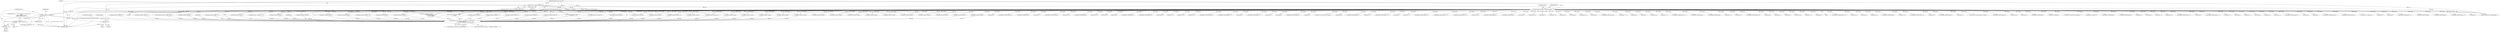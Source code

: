 digraph "0_tcpdump_3c8a2b0e91d8d8947e89384dacf6b54673083e71@pointer" {
"1002149" [label="(Call,ipaddr_string(ndo, obj_tptr))"];
"1000143" [label="(MethodParameterIn,netdissect_options *ndo)"];
"1000312" [label="(Call,obj_tptr=tptr+sizeof(struct rsvp_object_header))"];
"1000182" [label="(Call,(const struct rsvp_object_header *)tptr)"];
"1000146" [label="(MethodParameterIn,const u_char *tptr)"];
"1002152" [label="(Call,EXTRACT_16BITS(obj_tptr + 6))"];
"1002153" [label="(Call,obj_tptr + 6)"];
"1002159" [label="(Call,obj_tptr+=8)"];
"1003345" [label="(Call,print_unknown_data(ndo, tptr + sizeof(struct rsvp_object_header), \"\n\t    \", /* FIXME indentation */\n                               rsvp_obj_len - sizeof(struct rsvp_object_header)))"];
"1001471" [label="(Call,EXTRACT_32BITS(obj_tptr + 4))"];
"1000939" [label="(Call,ip6addr_string(ndo, obj_tptr))"];
"1002783" [label="(Call,obj_tptr+=20)"];
"1003388" [label="(MethodReturn,RET)"];
"1000909" [label="(Call,ip6addr_string(ndo, obj_tptr))"];
"1003347" [label="(Call,tptr + sizeof(struct rsvp_object_header))"];
"1002806" [label="(Call,EXTRACT_16BITS(obj_tptr+2))"];
"1001998" [label="(Call,EXTRACT_32BITS(obj_tptr))"];
"1001484" [label="(Call,obj_tptr+1)"];
"1000469" [label="(Call,ip6addr_string(ndo, obj_tptr + 20))"];
"1002577" [label="(Call,ipaddr_string(ndo, obj_tptr + 4))"];
"1002547" [label="(Call,obj_tptr+=16)"];
"1000180" [label="(Call,rsvp_obj_header = (const struct rsvp_object_header *)tptr)"];
"1001585" [label="(Call,obj_tptr+3)"];
"1002936" [label="(Call,obj_tptr+=4)"];
"1003208" [label="(Call,obj_tptr + 8)"];
"1002639" [label="(Call,obj_tptr+5)"];
"1003214" [label="(Call,obj_tptr+=12)"];
"1002153" [label="(Call,obj_tptr + 6)"];
"1001410" [label="(Call,obj_tptr+6)"];
"1001120" [label="(Call,EXTRACT_16BITS(obj_tptr+4))"];
"1001615" [label="(Call,obj_tptr + 4 + i)"];
"1001830" [label="(Call,obj_tptr+4)"];
"1002312" [label="(Call,ipaddr_string(ndo, obj_tptr))"];
"1000577" [label="(Call,ipaddr_string(ndo, obj_tptr + 8))"];
"1001023" [label="(Call,ipaddr_string(ndo, obj_tptr+8))"];
"1000532" [label="(Call,ipaddr_string(ndo, obj_tptr))"];
"1000313" [label="(Identifier,obj_tptr)"];
"1002152" [label="(Call,EXTRACT_16BITS(obj_tptr + 6))"];
"1001270" [label="(Call,obj_tptr+1)"];
"1001293" [label="(Call,obj_tptr+=4)"];
"1001769" [label="(Call,obj_tptr + 4)"];
"1002574" [label="(Call,ipaddr_string(ndo, obj_tptr))"];
"1001093" [label="(Call,EXTRACT_16BITS(obj_tptr + 2))"];
"1000314" [label="(Call,tptr+sizeof(struct rsvp_object_header))"];
"1000793" [label="(Call,EXTRACT_32BITS(obj_tptr))"];
"1001552" [label="(Call,EXTRACT_32BITS(obj_tptr))"];
"1003352" [label="(Call,rsvp_obj_len - sizeof(struct rsvp_object_header))"];
"1000614" [label="(Call,ipaddr_string(ndo, obj_tptr))"];
"1000361" [label="(Call,ipaddr_string(ndo, obj_tptr))"];
"1003346" [label="(Identifier,ndo)"];
"1002280" [label="(Call,ip6addr_string(ndo, obj_tptr+20))"];
"1001094" [label="(Call,obj_tptr + 2)"];
"1001220" [label="(Call,obj_tptr + 4)"];
"1002179" [label="(Call,ip6addr_string(ndo, obj_tptr))"];
"1003207" [label="(Call,EXTRACT_32BITS(obj_tptr + 8))"];
"1001141" [label="(Call,obj_tptr+8)"];
"1000504" [label="(Call,ip6addr_string(ndo, obj_tptr + 8))"];
"1001065" [label="(Call,obj_tptr + 2)"];
"1003077" [label="(Call,signature_verify(ndo, pptr, plen,\n                                            obj_ptr.rsvp_obj_integrity->digest,\n                                            rsvp_clear_checksum,\n                                            rsvp_com_header))"];
"1001451" [label="(Call,obj_tptr+2)"];
"1002713" [label="(Call,obj_tptr+=8)"];
"1000182" [label="(Call,(const struct rsvp_object_header *)tptr)"];
"1000461" [label="(Call,ip6addr_string(ndo, obj_tptr))"];
"1001847" [label="(Call,obj_tptr + 12)"];
"1001957" [label="(Call,ip6addr_string(ndo, obj_tptr))"];
"1001446" [label="(Call,obj_tptr+2)"];
"1000569" [label="(Call,ipaddr_string(ndo, obj_tptr))"];
"1000174" [label="(Block,)"];
"1000319" [label="(Identifier,obj_tlen)"];
"1001146" [label="(Call,EXTRACT_16BITS(obj_tptr + 10))"];
"1001472" [label="(Call,obj_tptr + 4)"];
"1002874" [label="(Call,print_unknown_data(ndo, obj_tptr + 2, \"\n\t\t\", *(obj_tptr + 1) - 2))"];
"1001478" [label="(Call,obj_tptr+1)"];
"1003222" [label="(Call,obj_tptr+=4)"];
"1000744" [label="(Call,EXTRACT_32BITS(obj_tptr))"];
"1002161" [label="(Literal,8)"];
"1002746" [label="(Call,ip6addr_string(ndo, obj_tptr))"];
"1001147" [label="(Call,obj_tptr + 10)"];
"1001286" [label="(Call,EXTRACT_16BITS(obj_tptr + 2))"];
"1002155" [label="(Literal,6)"];
"1000642" [label="(Call,ip6addr_string(ndo, obj_tptr))"];
"1002154" [label="(Identifier,obj_tptr)"];
"1001121" [label="(Call,obj_tptr+4)"];
"1000143" [label="(MethodParameterIn,netdissect_options *ndo)"];
"1003329" [label="(Call,print_unknown_data(ndo, obj_tptr, \"\n\t    \", obj_tlen))"];
"1003278" [label="(Call,ipaddr_string(ndo, obj_tptr))"];
"1001282" [label="(Call,EXTRACT_16BITS(obj_tptr+2))"];
"1001127" [label="(Call,obj_tptr + 6)"];
"1002985" [label="(Call,(const struct rsvp_obj_integrity_t *)obj_tptr)"];
"1001196" [label="(Call,EXTRACT_32BITS(obj_tptr+8))"];
"1002151" [label="(Identifier,obj_tptr)"];
"1002239" [label="(Call,ipaddr_string(ndo, obj_tptr))"];
"1002046" [label="(Call,obj_tptr+=4)"];
"1001405" [label="(Call,obj_tptr+2)"];
"1000497" [label="(Call,EXTRACT_32BITS(obj_tptr))"];
"1001882" [label="(Call,obj_tptr+=subobj_len)"];
"1002473" [label="(Call,obj_tptr+=sizeof(struct rsvp_obj_frr_t))"];
"1002656" [label="(Call,ipaddr_string(ndo, obj_tptr))"];
"1001481" [label="(Call,obj_tptr+=*(obj_tptr+1))"];
"1000312" [label="(Call,obj_tptr=tptr+sizeof(struct rsvp_object_header))"];
"1003162" [label="(Call,EXTRACT_16BITS(obj_tptr))"];
"1000184" [label="(Identifier,tptr)"];
"1002608" [label="(Call,EXTRACT_32BITS(obj_tptr))"];
"1002807" [label="(Call,obj_tptr+2)"];
"1001207" [label="(Call,obj_tptr+4)"];
"1000950" [label="(Call,ip6addr_string(ndo, obj_tptr+20))"];
"1001105" [label="(Call,obj_tptr + 4)"];
"1002132" [label="(Block,)"];
"1002149" [label="(Call,ipaddr_string(ndo, obj_tptr))"];
"1003351" [label="(Literal,\"\n\t    \")"];
"1001071" [label="(Call,obj_tptr+=4)"];
"1000982" [label="(Call,ipaddr_string(ndo, obj_tptr))"];
"1001012" [label="(Call,ipaddr_string(ndo, obj_tptr))"];
"1001176" [label="(Call,EXTRACT_16BITS(obj_tptr + 2))"];
"1001460" [label="(Call,obj_tptr+3)"];
"1002929" [label="(Call,EXTRACT_24BITS(obj_tptr + 1))"];
"1002042" [label="(Call,obj_tptr + 2)"];
"1000842" [label="(Call,obj_tptr+1)"];
"1001403" [label="(Call,ipaddr_string(ndo, obj_tptr+2))"];
"1001788" [label="(Call,ip6addr_string(ndo, obj_tptr + 4))"];
"1002141" [label="(Call,ND_PRINT((ndo, \"%s  Source Address: %s, Source Port: %u\",\n                       ident,\n                       ipaddr_string(ndo, obj_tptr),\n                       EXTRACT_16BITS(obj_tptr + 6))))"];
"1001321" [label="(Call,obj_tptr + 1)"];
"1000408" [label="(Call,ip6addr_string(ndo, obj_tptr))"];
"1003204" [label="(Call,obj_tptr+4)"];
"1001767" [label="(Call,ipaddr_string(ndo, obj_tptr + 4))"];
"1001664" [label="(Call,obj_tptr+3)"];
"1001869" [label="(Call,obj_tptr + 4)"];
"1002644" [label="(Call,EXTRACT_16BITS(obj_tptr+6))"];
"1001644" [label="(Call,obj_tptr+2)"];
"1002353" [label="(Call,ipaddr_string(ndo, obj_tptr+8))"];
"1001275" [label="(Call,obj_tptr+1)"];
"1001189" [label="(Call,EXTRACT_32BITS(obj_tptr+4))"];
"1002269" [label="(Call,ip6addr_string(ndo, obj_tptr))"];
"1001829" [label="(Call,EXTRACT_32BITS(obj_tptr+4))"];
"1003357" [label="(Identifier,tptr)"];
"1001659" [label="(Call,obj_tptr+=4+*(obj_tptr+3))"];
"1002729" [label="(Call,obj_tptr+17)"];
"1001375" [label="(Call,obj_tptr+6)"];
"1003356" [label="(Call,tptr+=rsvp_obj_len)"];
"1001868" [label="(Call,EXTRACT_32BITS(obj_tptr + 4))"];
"1000768" [label="(Call,EXTRACT_32BITS(obj_tptr))"];
"1002818" [label="(Call,EXTRACT_16BITS(obj_tptr))"];
"1001064" [label="(Call,EXTRACT_16BITS(obj_tptr + 2))"];
"1000146" [label="(MethodParameterIn,const u_char *tptr)"];
"1001837" [label="(Call,obj_tptr+4)"];
"1001468" [label="(Call,obj_tptr+3)"];
"1003203" [label="(Call,EXTRACT_32BITS(obj_tptr+4))"];
"1003133" [label="(Call,EXTRACT_32BITS(obj_tptr))"];
"1001921" [label="(Call,ipaddr_string(ndo, obj_tptr))"];
"1003345" [label="(Call,print_unknown_data(ndo, tptr + sizeof(struct rsvp_object_header), \"\n\t    \", /* FIXME indentation */\n                               rsvp_obj_len - sizeof(struct rsvp_object_header)))"];
"1001177" [label="(Call,obj_tptr + 2)"];
"1002148" [label="(Block,)"];
"1001140" [label="(Call,EXTRACT_16BITS(obj_tptr+8))"];
"1002162" [label="(ControlStructure,break;)"];
"1001154" [label="(Call,obj_tptr+=12)"];
"1002342" [label="(Call,ipaddr_string(ndo, obj_tptr))"];
"1001699" [label="(Call,EXTRACT_16BITS(obj_tptr))"];
"1000850" [label="(Call,obj_tptr+=4)"];
"1002105" [label="(Call,rsvp_intserv_print(ndo, obj_tptr, obj_tlen))"];
"1001197" [label="(Call,obj_tptr+8)"];
"1001656" [label="(Call,obj_tptr+3)"];
"1003303" [label="(Call,ip6addr_string(ndo, obj_tptr))"];
"1001514" [label="(Call,EXTRACT_32BITS(obj_tptr))"];
"1001206" [label="(Call,EXTRACT_16BITS(obj_tptr+4))"];
"1002735" [label="(Call,obj_tptr+18)"];
"1002930" [label="(Call,obj_tptr + 1)"];
"1001231" [label="(Call,obj_tptr+=12)"];
"1003335" [label="(ControlStructure,if (ndo->ndo_vflag > 1 || hexdump == TRUE))"];
"1001790" [label="(Call,obj_tptr + 4)"];
"1002160" [label="(Identifier,obj_tptr)"];
"1002159" [label="(Call,obj_tptr+=8)"];
"1001842" [label="(Call,EXTRACT_32BITS(obj_tptr+8))"];
"1002041" [label="(Call,EXTRACT_16BITS(obj_tptr + 2))"];
"1001636" [label="(Call,obj_tptr+1)"];
"1000707" [label="(Call,ip6addr_string(ndo, obj_tptr))"];
"1000679" [label="(Call,ipaddr_string(ndo, obj_tptr))"];
"1000540" [label="(Call,ipaddr_string(ndo, obj_tptr + 8))"];
"1001219" [label="(Call,EXTRACT_16BITS(obj_tptr + 4))"];
"1001648" [label="(Call,obj_tptr + 2)"];
"1002645" [label="(Call,obj_tptr+6)"];
"1001836" [label="(Call,EXTRACT_32BITS(obj_tptr+4))"];
"1001612" [label="(Call,safeputchar(ndo, *(obj_tptr + 4 + i)))"];
"1001190" [label="(Call,obj_tptr+4)"];
"1002379" [label="(Call,(const struct rsvp_obj_frr_t *)obj_tptr)"];
"1002209" [label="(Call,ip6addr_string(ndo, obj_tptr))"];
"1001843" [label="(Call,obj_tptr+8)"];
"1000841" [label="(Call,EXTRACT_24BITS(obj_tptr+1))"];
"1001287" [label="(Call,obj_tptr + 2)"];
"1002150" [label="(Identifier,ndo)"];
"1001126" [label="(Call,EXTRACT_16BITS(obj_tptr + 6))"];
"1001283" [label="(Call,obj_tptr+2)"];
"1000879" [label="(Call,ipaddr_string(ndo, obj_tptr))"];
"1001417" [label="(Call,obj_tptr + 7)"];
"1002734" [label="(Call,EXTRACT_16BITS(obj_tptr+18))"];
"1001846" [label="(Call,EXTRACT_32BITS(obj_tptr + 12))"];
"1002149" -> "1002148"  [label="AST: "];
"1002149" -> "1002151"  [label="CFG: "];
"1002150" -> "1002149"  [label="AST: "];
"1002151" -> "1002149"  [label="AST: "];
"1002154" -> "1002149"  [label="CFG: "];
"1002149" -> "1003388"  [label="DDG: ndo"];
"1002149" -> "1003388"  [label="DDG: ipaddr_string(ndo, obj_tptr)"];
"1000143" -> "1002149"  [label="DDG: ndo"];
"1000312" -> "1002149"  [label="DDG: obj_tptr"];
"1002149" -> "1002152"  [label="DDG: obj_tptr"];
"1002149" -> "1002153"  [label="DDG: obj_tptr"];
"1002149" -> "1002159"  [label="DDG: obj_tptr"];
"1002149" -> "1003345"  [label="DDG: ndo"];
"1000143" -> "1000142"  [label="AST: "];
"1000143" -> "1003388"  [label="DDG: ndo"];
"1000143" -> "1000361"  [label="DDG: ndo"];
"1000143" -> "1000408"  [label="DDG: ndo"];
"1000143" -> "1000461"  [label="DDG: ndo"];
"1000143" -> "1000469"  [label="DDG: ndo"];
"1000143" -> "1000504"  [label="DDG: ndo"];
"1000143" -> "1000532"  [label="DDG: ndo"];
"1000143" -> "1000540"  [label="DDG: ndo"];
"1000143" -> "1000569"  [label="DDG: ndo"];
"1000143" -> "1000577"  [label="DDG: ndo"];
"1000143" -> "1000614"  [label="DDG: ndo"];
"1000143" -> "1000642"  [label="DDG: ndo"];
"1000143" -> "1000679"  [label="DDG: ndo"];
"1000143" -> "1000707"  [label="DDG: ndo"];
"1000143" -> "1000879"  [label="DDG: ndo"];
"1000143" -> "1000909"  [label="DDG: ndo"];
"1000143" -> "1000939"  [label="DDG: ndo"];
"1000143" -> "1000950"  [label="DDG: ndo"];
"1000143" -> "1000982"  [label="DDG: ndo"];
"1000143" -> "1001012"  [label="DDG: ndo"];
"1000143" -> "1001023"  [label="DDG: ndo"];
"1000143" -> "1001403"  [label="DDG: ndo"];
"1000143" -> "1001612"  [label="DDG: ndo"];
"1000143" -> "1001767"  [label="DDG: ndo"];
"1000143" -> "1001788"  [label="DDG: ndo"];
"1000143" -> "1001921"  [label="DDG: ndo"];
"1000143" -> "1001957"  [label="DDG: ndo"];
"1000143" -> "1002105"  [label="DDG: ndo"];
"1000143" -> "1002179"  [label="DDG: ndo"];
"1000143" -> "1002209"  [label="DDG: ndo"];
"1000143" -> "1002239"  [label="DDG: ndo"];
"1000143" -> "1002269"  [label="DDG: ndo"];
"1000143" -> "1002280"  [label="DDG: ndo"];
"1000143" -> "1002312"  [label="DDG: ndo"];
"1000143" -> "1002342"  [label="DDG: ndo"];
"1000143" -> "1002353"  [label="DDG: ndo"];
"1000143" -> "1002574"  [label="DDG: ndo"];
"1000143" -> "1002577"  [label="DDG: ndo"];
"1000143" -> "1002656"  [label="DDG: ndo"];
"1000143" -> "1002746"  [label="DDG: ndo"];
"1000143" -> "1002874"  [label="DDG: ndo"];
"1000143" -> "1003077"  [label="DDG: ndo"];
"1000143" -> "1003278"  [label="DDG: ndo"];
"1000143" -> "1003303"  [label="DDG: ndo"];
"1000143" -> "1003329"  [label="DDG: ndo"];
"1000143" -> "1003345"  [label="DDG: ndo"];
"1000312" -> "1000174"  [label="AST: "];
"1000312" -> "1000314"  [label="CFG: "];
"1000313" -> "1000312"  [label="AST: "];
"1000314" -> "1000312"  [label="AST: "];
"1000319" -> "1000312"  [label="CFG: "];
"1000312" -> "1003388"  [label="DDG: obj_tptr"];
"1000312" -> "1003388"  [label="DDG: tptr+sizeof(struct rsvp_object_header)"];
"1000182" -> "1000312"  [label="DDG: tptr"];
"1000146" -> "1000312"  [label="DDG: tptr"];
"1000312" -> "1000361"  [label="DDG: obj_tptr"];
"1000312" -> "1000408"  [label="DDG: obj_tptr"];
"1000312" -> "1000461"  [label="DDG: obj_tptr"];
"1000312" -> "1000497"  [label="DDG: obj_tptr"];
"1000312" -> "1000532"  [label="DDG: obj_tptr"];
"1000312" -> "1000569"  [label="DDG: obj_tptr"];
"1000312" -> "1000614"  [label="DDG: obj_tptr"];
"1000312" -> "1000642"  [label="DDG: obj_tptr"];
"1000312" -> "1000679"  [label="DDG: obj_tptr"];
"1000312" -> "1000707"  [label="DDG: obj_tptr"];
"1000312" -> "1000744"  [label="DDG: obj_tptr"];
"1000312" -> "1000768"  [label="DDG: obj_tptr"];
"1000312" -> "1000793"  [label="DDG: obj_tptr"];
"1000312" -> "1000841"  [label="DDG: obj_tptr"];
"1000312" -> "1000842"  [label="DDG: obj_tptr"];
"1000312" -> "1000850"  [label="DDG: obj_tptr"];
"1000312" -> "1000879"  [label="DDG: obj_tptr"];
"1000312" -> "1000909"  [label="DDG: obj_tptr"];
"1000312" -> "1000939"  [label="DDG: obj_tptr"];
"1000312" -> "1000982"  [label="DDG: obj_tptr"];
"1000312" -> "1001012"  [label="DDG: obj_tptr"];
"1000312" -> "1001064"  [label="DDG: obj_tptr"];
"1000312" -> "1001065"  [label="DDG: obj_tptr"];
"1000312" -> "1001071"  [label="DDG: obj_tptr"];
"1000312" -> "1001093"  [label="DDG: obj_tptr"];
"1000312" -> "1001094"  [label="DDG: obj_tptr"];
"1000312" -> "1001105"  [label="DDG: obj_tptr"];
"1000312" -> "1001120"  [label="DDG: obj_tptr"];
"1000312" -> "1001121"  [label="DDG: obj_tptr"];
"1000312" -> "1001126"  [label="DDG: obj_tptr"];
"1000312" -> "1001127"  [label="DDG: obj_tptr"];
"1000312" -> "1001140"  [label="DDG: obj_tptr"];
"1000312" -> "1001141"  [label="DDG: obj_tptr"];
"1000312" -> "1001146"  [label="DDG: obj_tptr"];
"1000312" -> "1001147"  [label="DDG: obj_tptr"];
"1000312" -> "1001154"  [label="DDG: obj_tptr"];
"1000312" -> "1001176"  [label="DDG: obj_tptr"];
"1000312" -> "1001177"  [label="DDG: obj_tptr"];
"1000312" -> "1001189"  [label="DDG: obj_tptr"];
"1000312" -> "1001190"  [label="DDG: obj_tptr"];
"1000312" -> "1001196"  [label="DDG: obj_tptr"];
"1000312" -> "1001197"  [label="DDG: obj_tptr"];
"1000312" -> "1001206"  [label="DDG: obj_tptr"];
"1000312" -> "1001207"  [label="DDG: obj_tptr"];
"1000312" -> "1001219"  [label="DDG: obj_tptr"];
"1000312" -> "1001220"  [label="DDG: obj_tptr"];
"1000312" -> "1001231"  [label="DDG: obj_tptr"];
"1000312" -> "1001270"  [label="DDG: obj_tptr"];
"1000312" -> "1001275"  [label="DDG: obj_tptr"];
"1000312" -> "1001282"  [label="DDG: obj_tptr"];
"1000312" -> "1001283"  [label="DDG: obj_tptr"];
"1000312" -> "1001286"  [label="DDG: obj_tptr"];
"1000312" -> "1001287"  [label="DDG: obj_tptr"];
"1000312" -> "1001293"  [label="DDG: obj_tptr"];
"1000312" -> "1001321"  [label="DDG: obj_tptr"];
"1000312" -> "1001375"  [label="DDG: obj_tptr"];
"1000312" -> "1001403"  [label="DDG: obj_tptr"];
"1000312" -> "1001405"  [label="DDG: obj_tptr"];
"1000312" -> "1001410"  [label="DDG: obj_tptr"];
"1000312" -> "1001417"  [label="DDG: obj_tptr"];
"1000312" -> "1001446"  [label="DDG: obj_tptr"];
"1000312" -> "1001451"  [label="DDG: obj_tptr"];
"1000312" -> "1001460"  [label="DDG: obj_tptr"];
"1000312" -> "1001468"  [label="DDG: obj_tptr"];
"1000312" -> "1001471"  [label="DDG: obj_tptr"];
"1000312" -> "1001472"  [label="DDG: obj_tptr"];
"1000312" -> "1001478"  [label="DDG: obj_tptr"];
"1000312" -> "1001481"  [label="DDG: obj_tptr"];
"1000312" -> "1001484"  [label="DDG: obj_tptr"];
"1000312" -> "1001514"  [label="DDG: obj_tptr"];
"1000312" -> "1001552"  [label="DDG: obj_tptr"];
"1000312" -> "1001585"  [label="DDG: obj_tptr"];
"1000312" -> "1001615"  [label="DDG: obj_tptr"];
"1000312" -> "1001636"  [label="DDG: obj_tptr"];
"1000312" -> "1001644"  [label="DDG: obj_tptr"];
"1000312" -> "1001648"  [label="DDG: obj_tptr"];
"1000312" -> "1001656"  [label="DDG: obj_tptr"];
"1000312" -> "1001659"  [label="DDG: obj_tptr"];
"1000312" -> "1001664"  [label="DDG: obj_tptr"];
"1000312" -> "1001699"  [label="DDG: obj_tptr"];
"1000312" -> "1001767"  [label="DDG: obj_tptr"];
"1000312" -> "1001769"  [label="DDG: obj_tptr"];
"1000312" -> "1001788"  [label="DDG: obj_tptr"];
"1000312" -> "1001790"  [label="DDG: obj_tptr"];
"1000312" -> "1001829"  [label="DDG: obj_tptr"];
"1000312" -> "1001830"  [label="DDG: obj_tptr"];
"1000312" -> "1001836"  [label="DDG: obj_tptr"];
"1000312" -> "1001837"  [label="DDG: obj_tptr"];
"1000312" -> "1001842"  [label="DDG: obj_tptr"];
"1000312" -> "1001843"  [label="DDG: obj_tptr"];
"1000312" -> "1001846"  [label="DDG: obj_tptr"];
"1000312" -> "1001847"  [label="DDG: obj_tptr"];
"1000312" -> "1001868"  [label="DDG: obj_tptr"];
"1000312" -> "1001869"  [label="DDG: obj_tptr"];
"1000312" -> "1001882"  [label="DDG: obj_tptr"];
"1000312" -> "1001921"  [label="DDG: obj_tptr"];
"1000312" -> "1001957"  [label="DDG: obj_tptr"];
"1000312" -> "1001998"  [label="DDG: obj_tptr"];
"1000312" -> "1002041"  [label="DDG: obj_tptr"];
"1000312" -> "1002042"  [label="DDG: obj_tptr"];
"1000312" -> "1002046"  [label="DDG: obj_tptr"];
"1000312" -> "1002179"  [label="DDG: obj_tptr"];
"1000312" -> "1002209"  [label="DDG: obj_tptr"];
"1000312" -> "1002239"  [label="DDG: obj_tptr"];
"1000312" -> "1002269"  [label="DDG: obj_tptr"];
"1000312" -> "1002312"  [label="DDG: obj_tptr"];
"1000312" -> "1002342"  [label="DDG: obj_tptr"];
"1000312" -> "1002379"  [label="DDG: obj_tptr"];
"1000312" -> "1002473"  [label="DDG: obj_tptr"];
"1000312" -> "1002547"  [label="DDG: obj_tptr"];
"1000312" -> "1002574"  [label="DDG: obj_tptr"];
"1000312" -> "1002608"  [label="DDG: obj_tptr"];
"1000312" -> "1002639"  [label="DDG: obj_tptr"];
"1000312" -> "1002644"  [label="DDG: obj_tptr"];
"1000312" -> "1002645"  [label="DDG: obj_tptr"];
"1000312" -> "1002656"  [label="DDG: obj_tptr"];
"1000312" -> "1002713"  [label="DDG: obj_tptr"];
"1000312" -> "1002729"  [label="DDG: obj_tptr"];
"1000312" -> "1002734"  [label="DDG: obj_tptr"];
"1000312" -> "1002735"  [label="DDG: obj_tptr"];
"1000312" -> "1002746"  [label="DDG: obj_tptr"];
"1000312" -> "1002783"  [label="DDG: obj_tptr"];
"1000312" -> "1002806"  [label="DDG: obj_tptr"];
"1000312" -> "1002807"  [label="DDG: obj_tptr"];
"1000312" -> "1002818"  [label="DDG: obj_tptr"];
"1000312" -> "1002929"  [label="DDG: obj_tptr"];
"1000312" -> "1002930"  [label="DDG: obj_tptr"];
"1000312" -> "1002936"  [label="DDG: obj_tptr"];
"1000312" -> "1002985"  [label="DDG: obj_tptr"];
"1000312" -> "1003133"  [label="DDG: obj_tptr"];
"1000312" -> "1003162"  [label="DDG: obj_tptr"];
"1000312" -> "1003203"  [label="DDG: obj_tptr"];
"1000312" -> "1003204"  [label="DDG: obj_tptr"];
"1000312" -> "1003207"  [label="DDG: obj_tptr"];
"1000312" -> "1003208"  [label="DDG: obj_tptr"];
"1000312" -> "1003214"  [label="DDG: obj_tptr"];
"1000312" -> "1003222"  [label="DDG: obj_tptr"];
"1000312" -> "1003278"  [label="DDG: obj_tptr"];
"1000312" -> "1003303"  [label="DDG: obj_tptr"];
"1000312" -> "1003329"  [label="DDG: obj_tptr"];
"1000182" -> "1000180"  [label="AST: "];
"1000182" -> "1000184"  [label="CFG: "];
"1000183" -> "1000182"  [label="AST: "];
"1000184" -> "1000182"  [label="AST: "];
"1000180" -> "1000182"  [label="CFG: "];
"1000182" -> "1003388"  [label="DDG: tptr"];
"1000182" -> "1000180"  [label="DDG: tptr"];
"1000146" -> "1000182"  [label="DDG: tptr"];
"1000182" -> "1000314"  [label="DDG: tptr"];
"1000182" -> "1003345"  [label="DDG: tptr"];
"1000182" -> "1003347"  [label="DDG: tptr"];
"1000182" -> "1003356"  [label="DDG: tptr"];
"1000146" -> "1000142"  [label="AST: "];
"1000146" -> "1003388"  [label="DDG: tptr"];
"1000146" -> "1000314"  [label="DDG: tptr"];
"1000146" -> "1003345"  [label="DDG: tptr"];
"1000146" -> "1003347"  [label="DDG: tptr"];
"1000146" -> "1003356"  [label="DDG: tptr"];
"1002152" -> "1002148"  [label="AST: "];
"1002152" -> "1002153"  [label="CFG: "];
"1002153" -> "1002152"  [label="AST: "];
"1002141" -> "1002152"  [label="CFG: "];
"1002152" -> "1003388"  [label="DDG: EXTRACT_16BITS(obj_tptr + 6)"];
"1002152" -> "1003388"  [label="DDG: obj_tptr + 6"];
"1002153" -> "1002155"  [label="CFG: "];
"1002154" -> "1002153"  [label="AST: "];
"1002155" -> "1002153"  [label="AST: "];
"1002159" -> "1002132"  [label="AST: "];
"1002159" -> "1002161"  [label="CFG: "];
"1002160" -> "1002159"  [label="AST: "];
"1002161" -> "1002159"  [label="AST: "];
"1002162" -> "1002159"  [label="CFG: "];
"1002159" -> "1003388"  [label="DDG: obj_tptr"];
"1003345" -> "1003335"  [label="AST: "];
"1003345" -> "1003352"  [label="CFG: "];
"1003346" -> "1003345"  [label="AST: "];
"1003347" -> "1003345"  [label="AST: "];
"1003351" -> "1003345"  [label="AST: "];
"1003352" -> "1003345"  [label="AST: "];
"1003357" -> "1003345"  [label="CFG: "];
"1000642" -> "1003345"  [label="DDG: ndo"];
"1003303" -> "1003345"  [label="DDG: ndo"];
"1001023" -> "1003345"  [label="DDG: ndo"];
"1002179" -> "1003345"  [label="DDG: ndo"];
"1003329" -> "1003345"  [label="DDG: ndo"];
"1002105" -> "1003345"  [label="DDG: ndo"];
"1000408" -> "1003345"  [label="DDG: ndo"];
"1000679" -> "1003345"  [label="DDG: ndo"];
"1002239" -> "1003345"  [label="DDG: ndo"];
"1001403" -> "1003345"  [label="DDG: ndo"];
"1003278" -> "1003345"  [label="DDG: ndo"];
"1000614" -> "1003345"  [label="DDG: ndo"];
"1000982" -> "1003345"  [label="DDG: ndo"];
"1003077" -> "1003345"  [label="DDG: ndo"];
"1001612" -> "1003345"  [label="DDG: ndo"];
"1001921" -> "1003345"  [label="DDG: ndo"];
"1001957" -> "1003345"  [label="DDG: ndo"];
"1000707" -> "1003345"  [label="DDG: ndo"];
"1002353" -> "1003345"  [label="DDG: ndo"];
"1002746" -> "1003345"  [label="DDG: ndo"];
"1002280" -> "1003345"  [label="DDG: ndo"];
"1000577" -> "1003345"  [label="DDG: ndo"];
"1002209" -> "1003345"  [label="DDG: ndo"];
"1000950" -> "1003345"  [label="DDG: ndo"];
"1000909" -> "1003345"  [label="DDG: ndo"];
"1000504" -> "1003345"  [label="DDG: ndo"];
"1000361" -> "1003345"  [label="DDG: ndo"];
"1001767" -> "1003345"  [label="DDG: ndo"];
"1002312" -> "1003345"  [label="DDG: ndo"];
"1002874" -> "1003345"  [label="DDG: ndo"];
"1000879" -> "1003345"  [label="DDG: ndo"];
"1002656" -> "1003345"  [label="DDG: ndo"];
"1002577" -> "1003345"  [label="DDG: ndo"];
"1000469" -> "1003345"  [label="DDG: ndo"];
"1000540" -> "1003345"  [label="DDG: ndo"];
"1001788" -> "1003345"  [label="DDG: ndo"];
"1003352" -> "1003345"  [label="DDG: rsvp_obj_len"];
}
